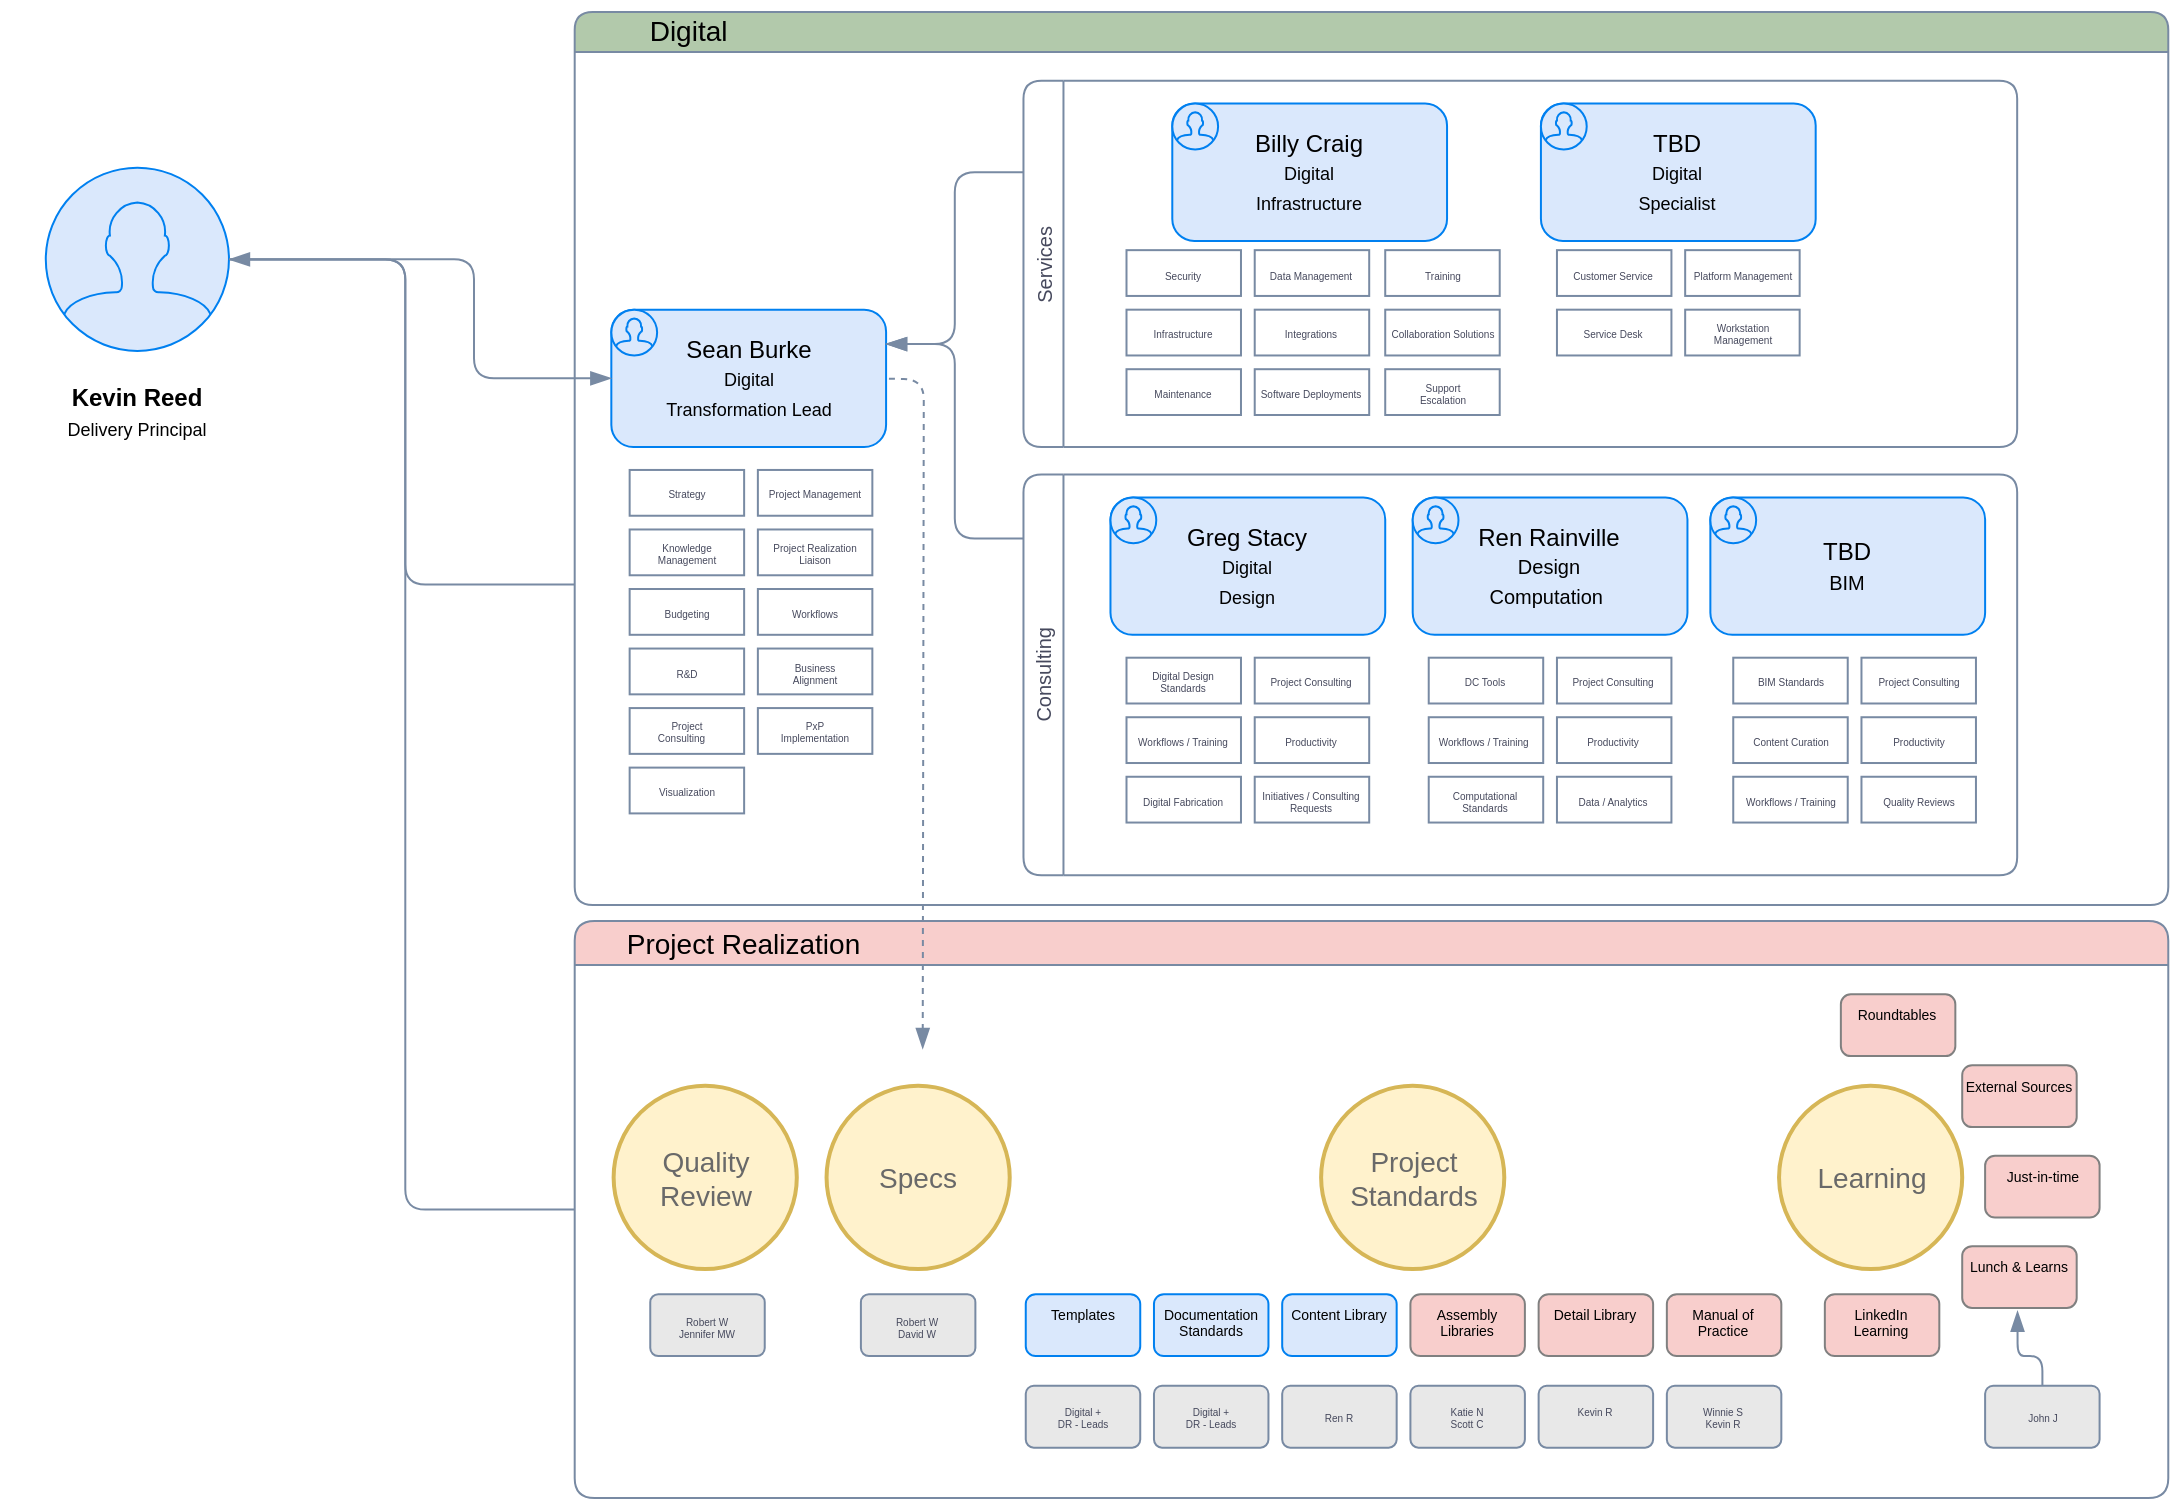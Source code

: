 <mxfile version="26.0.4">
  <diagram id="prtHgNgQTEPvFCAcTncT" name="Page-1">
    <mxGraphModel dx="1425" dy="788" grid="1" gridSize="10" guides="1" tooltips="1" connect="1" arrows="1" fold="1" page="1" pageScale="1" pageWidth="1100" pageHeight="850" math="0" shadow="0">
      <root>
        <mxCell id="0" />
        <mxCell id="1" parent="0" />
        <mxCell id="-M8wyw6FT1LA_XMjb7wH-134" value="" style="group" parent="1" vertex="1" connectable="0">
          <mxGeometry x="10" y="41.29" width="1084.14" height="748.71" as="geometry" />
        </mxCell>
        <mxCell id="FGJcHL9Y1ml9AOconmwc-69" value="" style="swimlane;whiteSpace=wrap;html=1;align=center;labelBackgroundColor=default;endArrow=none;rounded=1;strokeColor=#788AA3;fontColor=#46495D;endFill=0;startSize=22;endSize=8;fillColor=#F8CECC;" parent="-M8wyw6FT1LA_XMjb7wH-134" vertex="1">
          <mxGeometry x="287.349" y="460.216" width="796.791" height="288.494" as="geometry" />
        </mxCell>
        <mxCell id="FGJcHL9Y1ml9AOconmwc-98" value="Project Realization" style="text;align=left;labelBackgroundColor=none;fontSize=14;" parent="FGJcHL9Y1ml9AOconmwc-69" vertex="1">
          <mxGeometry x="24.041" y="-3.434" width="125.93" height="22.896" as="geometry" />
        </mxCell>
        <mxCell id="FGJcHL9Y1ml9AOconmwc-101" value="Quality Review" style="ellipse;whiteSpace=wrap;html=1;aspect=fixed;fontSize=14;fillColor=#fff2cc;strokeColor=#d6b656;strokeWidth=2;rounded=1;arcSize=12;fontColor=#696969;" parent="FGJcHL9Y1ml9AOconmwc-69" vertex="1">
          <mxGeometry x="19.462" y="82.427" width="91.585" height="91.585" as="geometry" />
        </mxCell>
        <mxCell id="-M8wyw6FT1LA_XMjb7wH-20" value="Specs" style="ellipse;whiteSpace=wrap;html=1;aspect=fixed;fontSize=14;fillColor=#fff2cc;strokeColor=#d6b656;strokeWidth=2;rounded=1;arcSize=12;fontColor=#696969;" parent="FGJcHL9Y1ml9AOconmwc-69" vertex="1">
          <mxGeometry x="125.93" y="82.427" width="91.585" height="91.585" as="geometry" />
        </mxCell>
        <mxCell id="-M8wyw6FT1LA_XMjb7wH-21" value="Project Standards" style="ellipse;whiteSpace=wrap;html=1;aspect=fixed;fontSize=14;fillColor=#fff2cc;strokeColor=#d6b656;strokeWidth=2;rounded=1;arcSize=12;fontColor=#696969;" parent="FGJcHL9Y1ml9AOconmwc-69" vertex="1">
          <mxGeometry x="373.21" y="82.427" width="91.585" height="91.585" as="geometry" />
        </mxCell>
        <mxCell id="-M8wyw6FT1LA_XMjb7wH-22" value="Learning" style="ellipse;whiteSpace=wrap;html=1;aspect=fixed;fontSize=14;fillColor=#fff2cc;strokeColor=#d6b656;strokeWidth=2;rounded=1;arcSize=12;fontColor=#696969;" parent="FGJcHL9Y1ml9AOconmwc-69" vertex="1">
          <mxGeometry x="602.173" y="82.427" width="91.585" height="91.585" as="geometry" />
        </mxCell>
        <mxCell id="-M8wyw6FT1LA_XMjb7wH-113" value="Robert W&#xa;Jennifer MW" style="rounded=1;align=center;arcSize=13;fillColor=#E8E8E8;strokeColor=#788AA3;fontColor=#46495D;fontStyle=0;startSize=20;labelBackgroundColor=none;endArrow=none;startArrow=classic;startFill=1;endFill=0;endSize=8;verticalAlign=middle;whiteSpace=wrap;fontSize=5;glass=0;" parent="FGJcHL9Y1ml9AOconmwc-69" vertex="1">
          <mxGeometry x="37.779" y="186.605" width="57.241" height="30.91" as="geometry" />
        </mxCell>
        <mxCell id="-M8wyw6FT1LA_XMjb7wH-114" value="Digital + &#xa;DR - Leads" style="rounded=1;align=center;arcSize=13;fillColor=#E8E8E8;strokeColor=#788AA3;fontColor=#46495D;fontStyle=0;startSize=20;labelBackgroundColor=none;endArrow=none;startArrow=classic;startFill=1;endFill=0;endSize=8;verticalAlign=middle;whiteSpace=wrap;fontSize=5;glass=0;" parent="FGJcHL9Y1ml9AOconmwc-69" vertex="1">
          <mxGeometry x="225.529" y="232.398" width="57.241" height="30.91" as="geometry" />
        </mxCell>
        <mxCell id="-M8wyw6FT1LA_XMjb7wH-115" value="Robert W&#xa;David W" style="rounded=1;align=center;arcSize=13;fillColor=#E8E8E8;strokeColor=#788AA3;fontColor=#46495D;fontStyle=0;startSize=20;labelBackgroundColor=none;endArrow=none;startArrow=classic;startFill=1;endFill=0;endSize=8;verticalAlign=middle;whiteSpace=wrap;fontSize=5;glass=0;" parent="FGJcHL9Y1ml9AOconmwc-69" vertex="1">
          <mxGeometry x="143.102" y="186.605" width="57.241" height="30.91" as="geometry" />
        </mxCell>
        <mxCell id="-M8wyw6FT1LA_XMjb7wH-116" value="Templates" style="rounded=1;align=center;arcSize=16;fillColor=#dae8fc;strokeColor=#0080F0;fontColor=default;fontStyle=0;startSize=20;labelBackgroundColor=none;endArrow=none;startArrow=classic;startFill=1;endFill=0;endSize=8;verticalAlign=top;whiteSpace=wrap;fontSize=7;glass=0;strokeWidth=1;shadow=0;dashed=0;" parent="FGJcHL9Y1ml9AOconmwc-69" vertex="1">
          <mxGeometry x="225.529" y="186.605" width="57.241" height="30.91" as="geometry" />
        </mxCell>
        <mxCell id="-M8wyw6FT1LA_XMjb7wH-117" value="Digital +&#xa;DR - Leads" style="rounded=1;align=center;arcSize=13;fillColor=#E8E8E8;strokeColor=#788AA3;fontColor=#46495D;fontStyle=0;startSize=20;labelBackgroundColor=none;endArrow=none;startArrow=classic;startFill=1;endFill=0;endSize=8;verticalAlign=middle;whiteSpace=wrap;fontSize=5;glass=0;" parent="FGJcHL9Y1ml9AOconmwc-69" vertex="1">
          <mxGeometry x="289.638" y="232.398" width="57.241" height="30.91" as="geometry" />
        </mxCell>
        <mxCell id="-M8wyw6FT1LA_XMjb7wH-118" value="Documentation Standards" style="rounded=1;align=center;arcSize=16;fillColor=#dae8fc;strokeColor=#0080F0;fontColor=default;fontStyle=0;startSize=20;labelBackgroundColor=none;endArrow=none;startArrow=classic;startFill=1;endFill=0;endSize=8;verticalAlign=top;whiteSpace=wrap;fontSize=7;glass=0;strokeWidth=1;shadow=0;dashed=0;" parent="FGJcHL9Y1ml9AOconmwc-69" vertex="1">
          <mxGeometry x="289.638" y="186.605" width="57.241" height="30.91" as="geometry" />
        </mxCell>
        <mxCell id="-M8wyw6FT1LA_XMjb7wH-119" value="Ren R" style="rounded=1;align=center;arcSize=13;fillColor=#E8E8E8;strokeColor=#788AA3;fontColor=#46495D;fontStyle=0;startSize=20;labelBackgroundColor=none;endArrow=none;startArrow=classic;startFill=1;endFill=0;endSize=8;verticalAlign=middle;whiteSpace=wrap;fontSize=5;glass=0;" parent="FGJcHL9Y1ml9AOconmwc-69" vertex="1">
          <mxGeometry x="353.748" y="232.398" width="57.241" height="30.91" as="geometry" />
        </mxCell>
        <mxCell id="-M8wyw6FT1LA_XMjb7wH-120" value="Content Library" style="rounded=1;align=center;arcSize=16;fillColor=#dae8fc;strokeColor=#0080F0;fontColor=default;fontStyle=0;startSize=20;labelBackgroundColor=none;endArrow=none;startArrow=classic;startFill=1;endFill=0;endSize=8;verticalAlign=top;whiteSpace=wrap;fontSize=7;glass=0;strokeWidth=1;shadow=0;dashed=0;" parent="FGJcHL9Y1ml9AOconmwc-69" vertex="1">
          <mxGeometry x="353.748" y="186.605" width="57.241" height="30.91" as="geometry" />
        </mxCell>
        <mxCell id="-M8wyw6FT1LA_XMjb7wH-121" value="Katie N&#xa;Scott C" style="rounded=1;align=center;arcSize=13;fillColor=#E8E8E8;strokeColor=#788AA3;fontColor=#46495D;fontStyle=0;startSize=20;labelBackgroundColor=none;endArrow=none;startArrow=classic;startFill=1;endFill=0;endSize=8;verticalAlign=middle;whiteSpace=wrap;fontSize=5;glass=0;" parent="FGJcHL9Y1ml9AOconmwc-69" vertex="1">
          <mxGeometry x="417.858" y="232.398" width="57.241" height="30.91" as="geometry" />
        </mxCell>
        <mxCell id="-M8wyw6FT1LA_XMjb7wH-122" value="Assembly Libraries" style="rounded=1;align=center;arcSize=16;fillColor=#F8CECC;strokeColor=#808080;fontColor=default;fontStyle=0;startSize=20;labelBackgroundColor=none;endArrow=none;startArrow=classic;startFill=1;endFill=0;endSize=8;verticalAlign=top;whiteSpace=wrap;fontSize=7;glass=0;strokeWidth=1;shadow=0;dashed=0;" parent="FGJcHL9Y1ml9AOconmwc-69" vertex="1">
          <mxGeometry x="417.858" y="186.605" width="57.241" height="30.91" as="geometry" />
        </mxCell>
        <mxCell id="-M8wyw6FT1LA_XMjb7wH-123" value="Kevin R&#xa;" style="rounded=1;align=center;arcSize=13;fillColor=#E8E8E8;strokeColor=#788AA3;fontColor=#46495D;fontStyle=0;startSize=20;labelBackgroundColor=none;endArrow=none;startArrow=classic;startFill=1;endFill=0;endSize=8;verticalAlign=middle;whiteSpace=wrap;fontSize=5;glass=0;" parent="FGJcHL9Y1ml9AOconmwc-69" vertex="1">
          <mxGeometry x="481.967" y="232.398" width="57.241" height="30.91" as="geometry" />
        </mxCell>
        <mxCell id="-M8wyw6FT1LA_XMjb7wH-124" value="Detail Library" style="rounded=1;align=center;arcSize=16;fillColor=#F8CECC;strokeColor=#808080;fontColor=default;fontStyle=0;startSize=20;labelBackgroundColor=none;endArrow=none;startArrow=classic;startFill=1;endFill=0;endSize=8;verticalAlign=top;whiteSpace=wrap;fontSize=7;glass=0;strokeWidth=1;shadow=0;dashed=0;" parent="FGJcHL9Y1ml9AOconmwc-69" vertex="1">
          <mxGeometry x="481.967" y="186.605" width="57.241" height="30.91" as="geometry" />
        </mxCell>
        <mxCell id="-M8wyw6FT1LA_XMjb7wH-125" value="Winnie S&#xa;Kevin R" style="rounded=1;align=center;arcSize=13;fillColor=#E8E8E8;strokeColor=#788AA3;fontColor=#46495D;fontStyle=0;startSize=20;labelBackgroundColor=none;endArrow=none;startArrow=classic;startFill=1;endFill=0;endSize=8;verticalAlign=middle;whiteSpace=wrap;fontSize=5;glass=0;" parent="FGJcHL9Y1ml9AOconmwc-69" vertex="1">
          <mxGeometry x="546.077" y="232.398" width="57.241" height="30.91" as="geometry" />
        </mxCell>
        <mxCell id="-M8wyw6FT1LA_XMjb7wH-126" value="Manual of Practice" style="rounded=1;align=center;arcSize=16;fillColor=#F8CECC;strokeColor=#808080;fontColor=default;fontStyle=0;startSize=20;labelBackgroundColor=none;endArrow=none;startArrow=classic;startFill=1;endFill=0;endSize=8;verticalAlign=top;whiteSpace=wrap;fontSize=7;glass=0;strokeWidth=1;shadow=0;dashed=0;" parent="FGJcHL9Y1ml9AOconmwc-69" vertex="1">
          <mxGeometry x="546.077" y="186.605" width="57.241" height="30.91" as="geometry" />
        </mxCell>
        <mxCell id="-M8wyw6FT1LA_XMjb7wH-127" value="LinkedIn Learning" style="rounded=1;align=center;arcSize=16;fillColor=#F8CECC;strokeColor=#808080;fontColor=default;fontStyle=0;startSize=20;labelBackgroundColor=none;endArrow=none;startArrow=classic;startFill=1;endFill=0;endSize=8;verticalAlign=top;whiteSpace=wrap;fontSize=7;glass=0;strokeWidth=1;shadow=0;dashed=0;" parent="FGJcHL9Y1ml9AOconmwc-69" vertex="1">
          <mxGeometry x="625.069" y="186.605" width="57.241" height="30.91" as="geometry" />
        </mxCell>
        <mxCell id="-M8wyw6FT1LA_XMjb7wH-128" value="Lunch &amp; Learns" style="rounded=1;align=center;arcSize=16;fillColor=#F8CECC;strokeColor=#808080;fontColor=default;fontStyle=0;startSize=20;labelBackgroundColor=none;endArrow=none;startArrow=classic;startFill=1;endFill=0;endSize=8;verticalAlign=top;whiteSpace=wrap;fontSize=7;glass=0;strokeWidth=1;shadow=0;dashed=0;" parent="FGJcHL9Y1ml9AOconmwc-69" vertex="1">
          <mxGeometry x="693.758" y="162.564" width="57.241" height="30.91" as="geometry" />
        </mxCell>
        <mxCell id="-M8wyw6FT1LA_XMjb7wH-129" value="Just-in-time" style="rounded=1;align=center;arcSize=16;fillColor=#F8CECC;strokeColor=#808080;fontColor=default;fontStyle=0;startSize=20;labelBackgroundColor=none;endArrow=none;startArrow=classic;startFill=1;endFill=0;endSize=8;verticalAlign=top;whiteSpace=wrap;fontSize=7;glass=0;strokeWidth=1;shadow=0;dashed=0;" parent="FGJcHL9Y1ml9AOconmwc-69" vertex="1">
          <mxGeometry x="705.206" y="117.344" width="57.241" height="30.91" as="geometry" />
        </mxCell>
        <mxCell id="-M8wyw6FT1LA_XMjb7wH-130" value="External Sources" style="rounded=1;align=center;arcSize=16;fillColor=#F8CECC;strokeColor=#808080;fontColor=default;fontStyle=0;startSize=20;labelBackgroundColor=none;endArrow=none;startArrow=classic;startFill=1;endFill=0;endSize=8;verticalAlign=top;whiteSpace=wrap;fontSize=7;glass=0;strokeWidth=1;shadow=0;dashed=0;" parent="FGJcHL9Y1ml9AOconmwc-69" vertex="1">
          <mxGeometry x="693.758" y="72.123" width="57.241" height="30.91" as="geometry" />
        </mxCell>
        <mxCell id="-M8wyw6FT1LA_XMjb7wH-132" style="edgeStyle=orthogonalEdgeStyle;rounded=1;orthogonalLoop=1;jettySize=auto;html=1;entryX=0.483;entryY=1.046;entryDx=0;entryDy=0;entryPerimeter=0;endArrow=blockThin;fontSize=12;strokeColor=#788AA3;fontColor=#46495D;endFill=1;startSize=8;endSize=8;fillColor=#B2C9AB;" parent="FGJcHL9Y1ml9AOconmwc-69" source="-M8wyw6FT1LA_XMjb7wH-131" target="-M8wyw6FT1LA_XMjb7wH-128" edge="1">
          <mxGeometry relative="1" as="geometry">
            <Array as="points">
              <mxPoint x="733.827" y="217.515" />
              <mxPoint x="721.234" y="217.515" />
            </Array>
          </mxGeometry>
        </mxCell>
        <mxCell id="-M8wyw6FT1LA_XMjb7wH-131" value="John J" style="rounded=1;align=center;arcSize=13;fillColor=#E8E8E8;strokeColor=#788AA3;fontColor=#46495D;fontStyle=0;startSize=20;labelBackgroundColor=none;endArrow=none;startArrow=classic;startFill=1;endFill=0;endSize=8;verticalAlign=middle;whiteSpace=wrap;fontSize=5;glass=0;" parent="FGJcHL9Y1ml9AOconmwc-69" vertex="1">
          <mxGeometry x="705.206" y="232.398" width="57.241" height="30.91" as="geometry" />
        </mxCell>
        <mxCell id="-M8wyw6FT1LA_XMjb7wH-133" value="Roundtables" style="rounded=1;align=center;arcSize=16;fillColor=#F8CECC;strokeColor=#808080;fontColor=default;fontStyle=0;startSize=20;labelBackgroundColor=none;endArrow=none;startArrow=classic;startFill=1;endFill=0;endSize=8;verticalAlign=top;whiteSpace=wrap;fontSize=7;glass=0;strokeWidth=1;shadow=0;dashed=0;" parent="FGJcHL9Y1ml9AOconmwc-69" vertex="1">
          <mxGeometry x="633.083" y="36.634" width="57.241" height="30.91" as="geometry" />
        </mxCell>
        <mxCell id="FGJcHL9Y1ml9AOconmwc-68" value="" style="swimlane;whiteSpace=wrap;html=1;align=center;labelBackgroundColor=default;endArrow=none;rounded=1;strokeColor=#788AA3;fontColor=#46495D;startArrow=classic;startFill=1;endFill=0;startSize=20;endSize=8;fillColor=#B2C9AB;" parent="-M8wyw6FT1LA_XMjb7wH-134" vertex="1">
          <mxGeometry x="287.349" y="5.724" width="796.791" height="446.478" as="geometry" />
        </mxCell>
        <mxCell id="FGJcHL9Y1ml9AOconmwc-78" value="" style="group" parent="FGJcHL9Y1ml9AOconmwc-68" vertex="1" connectable="0">
          <mxGeometry x="18.317" y="148.826" width="137.378" height="68.689" as="geometry" />
        </mxCell>
        <mxCell id="-M8wyw6FT1LA_XMjb7wH-53" style="edgeStyle=orthogonalEdgeStyle;rounded=1;orthogonalLoop=1;jettySize=auto;html=1;endArrow=blockThin;fontSize=12;strokeColor=#788AA3;startSize=8;endSize=8;fillColor=#B2C9AB;dashed=1;endFill=1;" parent="FGJcHL9Y1ml9AOconmwc-78" edge="1">
          <mxGeometry relative="1" as="geometry">
            <mxPoint x="155.695" y="369.612" as="targetPoint" />
            <mxPoint x="132.799" y="34.387" as="sourcePoint" />
          </mxGeometry>
        </mxCell>
        <mxCell id="FGJcHL9Y1ml9AOconmwc-74" value="Sean Burke&lt;br&gt;&lt;font style=&quot;font-size: 9px;&quot;&gt;Digital &lt;br&gt;Transformation Lead&lt;/font&gt;" style="whiteSpace=wrap;html=1;fontSize=12;fillColor=#dae8fc;strokeColor=#0080F0;strokeWidth=1;rounded=1;arcSize=16;glass=0;shadow=0;labelBackgroundColor=none;dashed=0;" parent="FGJcHL9Y1ml9AOconmwc-78" vertex="1">
          <mxGeometry width="137.378" height="68.689" as="geometry" />
        </mxCell>
        <mxCell id="FGJcHL9Y1ml9AOconmwc-75" value="" style="html=1;verticalLabelPosition=bottom;align=center;labelBackgroundColor=#ffffff;verticalAlign=top;strokeWidth=1;strokeColor=#0080F0;shadow=0;dashed=0;shape=mxgraph.ios7.icons.user;rounded=1;glass=0;fontFamily=Helvetica;fontSize=12;fontColor=default;fillColor=#dae8fc;" parent="FGJcHL9Y1ml9AOconmwc-78" vertex="1">
          <mxGeometry width="22.896" height="22.896" as="geometry" />
        </mxCell>
        <mxCell id="-M8wyw6FT1LA_XMjb7wH-44" style="edgeStyle=orthogonalEdgeStyle;rounded=1;orthogonalLoop=1;jettySize=auto;html=1;endArrow=blockThin;fontSize=12;strokeColor=#788AA3;fontColor=#46495D;startSize=8;endSize=8;fillColor=#B2C9AB;endFill=1;startArrow=none;startFill=0;entryX=1;entryY=0.25;entryDx=0;entryDy=0;" parent="FGJcHL9Y1ml9AOconmwc-68" source="-M8wyw6FT1LA_XMjb7wH-42" target="FGJcHL9Y1ml9AOconmwc-74" edge="1">
          <mxGeometry relative="1" as="geometry">
            <mxPoint x="201.487" y="137.378" as="targetPoint" />
            <Array as="points">
              <mxPoint x="190.039" y="80.137" />
              <mxPoint x="190.039" y="165.998" />
            </Array>
          </mxGeometry>
        </mxCell>
        <mxCell id="-M8wyw6FT1LA_XMjb7wH-42" value="&lt;span style=&quot;font-weight: normal;&quot;&gt;&lt;font style=&quot;font-size: 10px;&quot;&gt;Services&lt;/font&gt;&lt;/span&gt;" style="swimlane;horizontal=0;whiteSpace=wrap;html=1;labelBackgroundColor=default;endArrow=blockThin;rounded=1;strokeColor=#788AA3;fontColor=#46495D;startSize=20;endSize=8;fillColor=none;endFill=1;startArrow=classic;startFill=1;" parent="FGJcHL9Y1ml9AOconmwc-68" vertex="1">
          <mxGeometry x="224.384" y="34.344" width="496.85" height="183.171" as="geometry">
            <mxRectangle x="196" y="30" width="40" height="70" as="alternateBounds" />
          </mxGeometry>
        </mxCell>
        <mxCell id="FGJcHL9Y1ml9AOconmwc-85" value="" style="group" parent="-M8wyw6FT1LA_XMjb7wH-42" vertex="1" connectable="0">
          <mxGeometry x="74.413" y="11.448" width="137.378" height="68.689" as="geometry" />
        </mxCell>
        <mxCell id="FGJcHL9Y1ml9AOconmwc-86" value="Billy Craig&lt;br&gt;&lt;font style=&quot;font-size: 9px;&quot;&gt;Digital &lt;br&gt;Infrastructure&lt;/font&gt;" style="whiteSpace=wrap;html=1;fontSize=12;fillColor=#dae8fc;strokeColor=#0080F0;strokeWidth=1;rounded=1;arcSize=16;glass=0;shadow=0;labelBackgroundColor=none;dashed=0;" parent="FGJcHL9Y1ml9AOconmwc-85" vertex="1">
          <mxGeometry width="137.378" height="68.689" as="geometry" />
        </mxCell>
        <mxCell id="FGJcHL9Y1ml9AOconmwc-87" value="" style="html=1;verticalLabelPosition=bottom;align=center;labelBackgroundColor=#ffffff;verticalAlign=top;strokeWidth=1;strokeColor=#0080F0;shadow=0;dashed=0;shape=mxgraph.ios7.icons.user;rounded=1;glass=0;fontFamily=Helvetica;fontSize=12;fontColor=default;fillColor=#dae8fc;" parent="FGJcHL9Y1ml9AOconmwc-85" vertex="1">
          <mxGeometry width="22.896" height="22.896" as="geometry" />
        </mxCell>
        <mxCell id="FGJcHL9Y1ml9AOconmwc-82" value="" style="group" parent="-M8wyw6FT1LA_XMjb7wH-42" vertex="1" connectable="0">
          <mxGeometry x="258.728" y="11.448" width="137.378" height="68.689" as="geometry" />
        </mxCell>
        <mxCell id="FGJcHL9Y1ml9AOconmwc-83" value="TBD&lt;br&gt;&lt;font style=&quot;font-size: 9px;&quot;&gt;Digital &lt;br&gt;Specialist&lt;/font&gt;" style="whiteSpace=wrap;html=1;fontSize=12;fillColor=#dae8fc;strokeColor=#0080F0;strokeWidth=1;rounded=1;arcSize=16;glass=0;shadow=0;labelBackgroundColor=none;dashed=0;" parent="FGJcHL9Y1ml9AOconmwc-82" vertex="1">
          <mxGeometry width="137.378" height="68.689" as="geometry" />
        </mxCell>
        <mxCell id="FGJcHL9Y1ml9AOconmwc-84" value="" style="html=1;verticalLabelPosition=bottom;align=center;labelBackgroundColor=#ffffff;verticalAlign=top;strokeWidth=1;strokeColor=#0080F0;shadow=0;dashed=0;shape=mxgraph.ios7.icons.user;rounded=1;glass=0;fontFamily=Helvetica;fontSize=12;fontColor=default;fillColor=#dae8fc;" parent="FGJcHL9Y1ml9AOconmwc-82" vertex="1">
          <mxGeometry width="22.896" height="22.896" as="geometry" />
        </mxCell>
        <mxCell id="-M8wyw6FT1LA_XMjb7wH-96" value="" style="group" parent="-M8wyw6FT1LA_XMjb7wH-42" vertex="1" connectable="0">
          <mxGeometry x="266.742" y="84.716" width="121.35" height="82.427" as="geometry" />
        </mxCell>
        <mxCell id="-M8wyw6FT1LA_XMjb7wH-97" value="Customer Service" style="rounded=1;align=center;arcSize=0;fillColor=none;strokeColor=#788AA3;fontColor=#46495D;fontStyle=0;startSize=20;labelBackgroundColor=none;endArrow=none;startArrow=classic;startFill=1;endFill=0;endSize=8;verticalAlign=middle;whiteSpace=wrap;fontSize=5;glass=0;" parent="-M8wyw6FT1LA_XMjb7wH-96" vertex="1">
          <mxGeometry width="57.241" height="22.896" as="geometry" />
        </mxCell>
        <mxCell id="-M8wyw6FT1LA_XMjb7wH-98" value="Platform Management" style="rounded=1;align=center;arcSize=0;fillColor=none;strokeColor=#788AA3;fontColor=#46495D;fontStyle=0;startSize=20;labelBackgroundColor=none;endArrow=none;startArrow=classic;startFill=1;endFill=0;endSize=8;verticalAlign=middle;whiteSpace=wrap;fontSize=5;" parent="-M8wyw6FT1LA_XMjb7wH-96" vertex="1">
          <mxGeometry x="64.11" width="57.241" height="22.896" as="geometry" />
        </mxCell>
        <mxCell id="-M8wyw6FT1LA_XMjb7wH-99" value="Service Desk" style="rounded=1;align=center;arcSize=0;fillColor=none;strokeColor=#788AA3;fontColor=#46495D;fontStyle=0;startSize=20;labelBackgroundColor=none;endArrow=none;startArrow=classic;startFill=1;endFill=0;endSize=8;verticalAlign=middle;whiteSpace=wrap;fontSize=5;" parent="-M8wyw6FT1LA_XMjb7wH-96" vertex="1">
          <mxGeometry y="29.765" width="57.241" height="22.896" as="geometry" />
        </mxCell>
        <mxCell id="-M8wyw6FT1LA_XMjb7wH-100" value="Workstation Management" style="rounded=1;align=center;arcSize=0;fillColor=none;strokeColor=#788AA3;fontColor=#46495D;fontStyle=0;startSize=20;labelBackgroundColor=none;endArrow=none;startArrow=classic;startFill=1;endFill=0;endSize=8;verticalAlign=middle;whiteSpace=wrap;fontSize=5;" parent="-M8wyw6FT1LA_XMjb7wH-96" vertex="1">
          <mxGeometry x="64.11" y="29.765" width="57.241" height="22.896" as="geometry" />
        </mxCell>
        <mxCell id="-M8wyw6FT1LA_XMjb7wH-103" value="" style="group" parent="-M8wyw6FT1LA_XMjb7wH-42" vertex="1" connectable="0">
          <mxGeometry x="51.517" y="84.716" width="121.35" height="82.427" as="geometry" />
        </mxCell>
        <mxCell id="-M8wyw6FT1LA_XMjb7wH-104" value="Security" style="rounded=1;align=center;arcSize=0;fillColor=none;strokeColor=#788AA3;fontColor=#46495D;fontStyle=0;startSize=20;labelBackgroundColor=none;endArrow=none;startArrow=classic;startFill=1;endFill=0;endSize=8;verticalAlign=middle;whiteSpace=wrap;fontSize=5;glass=0;" parent="-M8wyw6FT1LA_XMjb7wH-103" vertex="1">
          <mxGeometry width="57.241" height="22.896" as="geometry" />
        </mxCell>
        <mxCell id="-M8wyw6FT1LA_XMjb7wH-105" value="Data Management" style="rounded=1;align=center;arcSize=0;fillColor=none;strokeColor=#788AA3;fontColor=#46495D;fontStyle=0;startSize=20;labelBackgroundColor=none;endArrow=none;startArrow=classic;startFill=1;endFill=0;endSize=8;verticalAlign=middle;whiteSpace=wrap;fontSize=5;" parent="-M8wyw6FT1LA_XMjb7wH-103" vertex="1">
          <mxGeometry x="64.11" width="57.241" height="22.896" as="geometry" />
        </mxCell>
        <mxCell id="-M8wyw6FT1LA_XMjb7wH-106" value="Infrastructure" style="rounded=1;align=center;arcSize=0;fillColor=none;strokeColor=#788AA3;fontColor=#46495D;fontStyle=0;startSize=20;labelBackgroundColor=none;endArrow=none;startArrow=classic;startFill=1;endFill=0;endSize=8;verticalAlign=middle;whiteSpace=wrap;fontSize=5;" parent="-M8wyw6FT1LA_XMjb7wH-103" vertex="1">
          <mxGeometry y="29.765" width="57.241" height="22.896" as="geometry" />
        </mxCell>
        <mxCell id="-M8wyw6FT1LA_XMjb7wH-107" value="Integrations" style="rounded=1;align=center;arcSize=0;fillColor=none;strokeColor=#788AA3;fontColor=#46495D;fontStyle=0;startSize=20;labelBackgroundColor=none;endArrow=none;startArrow=classic;startFill=1;endFill=0;endSize=8;verticalAlign=middle;whiteSpace=wrap;fontSize=5;" parent="-M8wyw6FT1LA_XMjb7wH-103" vertex="1">
          <mxGeometry x="64.11" y="29.765" width="57.241" height="22.896" as="geometry" />
        </mxCell>
        <mxCell id="-M8wyw6FT1LA_XMjb7wH-108" value="Maintenance" style="rounded=1;align=center;arcSize=0;fillColor=none;strokeColor=#788AA3;fontColor=#46495D;fontStyle=0;startSize=20;labelBackgroundColor=none;endArrow=none;startArrow=classic;startFill=1;endFill=0;endSize=8;verticalAlign=middle;whiteSpace=wrap;fontSize=5;perimeterSpacing=0;" parent="-M8wyw6FT1LA_XMjb7wH-103" vertex="1">
          <mxGeometry y="59.53" width="57.241" height="22.896" as="geometry" />
        </mxCell>
        <mxCell id="-M8wyw6FT1LA_XMjb7wH-109" value="Software Deployments" style="rounded=1;align=center;arcSize=0;fillColor=none;strokeColor=#788AA3;fontColor=#46495D;fontStyle=0;startSize=20;labelBackgroundColor=none;endArrow=none;startArrow=classic;startFill=1;endFill=0;endSize=8;verticalAlign=middle;whiteSpace=wrap;fontSize=5;" parent="-M8wyw6FT1LA_XMjb7wH-103" vertex="1">
          <mxGeometry x="64.11" y="59.53" width="57.241" height="22.896" as="geometry" />
        </mxCell>
        <mxCell id="-M8wyw6FT1LA_XMjb7wH-110" value="Training" style="rounded=1;align=center;arcSize=0;fillColor=none;strokeColor=#788AA3;fontColor=#46495D;fontStyle=0;startSize=20;labelBackgroundColor=none;endArrow=none;startArrow=classic;startFill=1;endFill=0;endSize=8;verticalAlign=middle;whiteSpace=wrap;fontSize=5;" parent="-M8wyw6FT1LA_XMjb7wH-42" vertex="1">
          <mxGeometry x="180.881" y="84.716" width="57.241" height="22.896" as="geometry" />
        </mxCell>
        <mxCell id="-M8wyw6FT1LA_XMjb7wH-111" value="Collaboration Solutions" style="rounded=1;align=center;arcSize=0;fillColor=none;strokeColor=#788AA3;fontColor=#46495D;fontStyle=0;startSize=20;labelBackgroundColor=none;endArrow=none;startArrow=classic;startFill=1;endFill=0;endSize=8;verticalAlign=middle;whiteSpace=wrap;fontSize=5;" parent="-M8wyw6FT1LA_XMjb7wH-42" vertex="1">
          <mxGeometry x="180.881" y="114.482" width="57.241" height="22.896" as="geometry" />
        </mxCell>
        <mxCell id="-M8wyw6FT1LA_XMjb7wH-112" value="Support&#xa;Escalation" style="rounded=1;align=center;arcSize=0;fillColor=none;strokeColor=#788AA3;fontColor=#46495D;fontStyle=0;startSize=20;labelBackgroundColor=none;endArrow=none;startArrow=classic;startFill=1;endFill=0;endSize=8;verticalAlign=middle;whiteSpace=wrap;fontSize=5;" parent="-M8wyw6FT1LA_XMjb7wH-42" vertex="1">
          <mxGeometry x="180.881" y="144.247" width="57.241" height="22.896" as="geometry" />
        </mxCell>
        <mxCell id="-M8wyw6FT1LA_XMjb7wH-52" style="edgeStyle=orthogonalEdgeStyle;rounded=1;orthogonalLoop=1;jettySize=auto;html=1;entryX=1;entryY=0.25;entryDx=0;entryDy=0;endArrow=blockThin;fontSize=12;strokeColor=#788AA3;fontColor=#46495D;startSize=8;endSize=8;fillColor=#B2C9AB;endFill=1;startArrow=none;startFill=0;" parent="FGJcHL9Y1ml9AOconmwc-68" source="-M8wyw6FT1LA_XMjb7wH-45" target="FGJcHL9Y1ml9AOconmwc-74" edge="1">
          <mxGeometry relative="1" as="geometry">
            <Array as="points">
              <mxPoint x="190.039" y="263.308" />
              <mxPoint x="190.039" y="165.998" />
            </Array>
          </mxGeometry>
        </mxCell>
        <mxCell id="-M8wyw6FT1LA_XMjb7wH-45" value="&lt;span style=&quot;font-weight: normal;&quot;&gt;&lt;font style=&quot;font-size: 10px;&quot;&gt;Consulting&lt;/font&gt;&lt;/span&gt;" style="swimlane;horizontal=0;whiteSpace=wrap;html=1;labelBackgroundColor=default;endArrow=blockThin;rounded=1;strokeColor=#788AA3;fontColor=#46495D;startSize=20;endSize=8;fillColor=none;endFill=1;startArrow=classic;startFill=1;" parent="FGJcHL9Y1ml9AOconmwc-68" vertex="1">
          <mxGeometry x="224.384" y="231.253" width="496.85" height="200.343" as="geometry">
            <mxRectangle x="196" y="190" width="40" height="70" as="alternateBounds" />
          </mxGeometry>
        </mxCell>
        <mxCell id="FGJcHL9Y1ml9AOconmwc-79" value="" style="group" parent="-M8wyw6FT1LA_XMjb7wH-45" vertex="1" connectable="0">
          <mxGeometry x="43.503" y="11.448" width="137.378" height="68.689" as="geometry" />
        </mxCell>
        <mxCell id="FGJcHL9Y1ml9AOconmwc-80" value="Greg Stacy&lt;br&gt;&lt;font style=&quot;font-size: 9px;&quot;&gt;Digital &lt;br&gt;Design&lt;/font&gt;" style="whiteSpace=wrap;html=1;fontSize=12;fillColor=#dae8fc;strokeColor=#0080F0;strokeWidth=1;rounded=1;arcSize=16;glass=0;shadow=0;labelBackgroundColor=none;dashed=0;" parent="FGJcHL9Y1ml9AOconmwc-79" vertex="1">
          <mxGeometry width="137.378" height="68.689" as="geometry" />
        </mxCell>
        <mxCell id="FGJcHL9Y1ml9AOconmwc-81" value="" style="html=1;verticalLabelPosition=bottom;align=center;labelBackgroundColor=#ffffff;verticalAlign=top;strokeWidth=1;strokeColor=#0080F0;shadow=0;dashed=0;shape=mxgraph.ios7.icons.user;rounded=1;glass=0;fontFamily=Helvetica;fontSize=12;fontColor=default;fillColor=#dae8fc;" parent="FGJcHL9Y1ml9AOconmwc-79" vertex="1">
          <mxGeometry width="22.896" height="22.896" as="geometry" />
        </mxCell>
        <mxCell id="FGJcHL9Y1ml9AOconmwc-88" value="" style="group" parent="-M8wyw6FT1LA_XMjb7wH-45" vertex="1" connectable="0">
          <mxGeometry x="194.619" y="11.448" width="137.378" height="68.689" as="geometry" />
        </mxCell>
        <mxCell id="FGJcHL9Y1ml9AOconmwc-89" value="Ren Rainville&lt;br&gt;&lt;font size=&quot;1&quot;&gt;Design&lt;br&gt;Computation&amp;nbsp;&lt;/font&gt;" style="whiteSpace=wrap;html=1;fontSize=12;fillColor=#dae8fc;strokeColor=#0080F0;strokeWidth=1;rounded=1;arcSize=16;glass=0;shadow=0;labelBackgroundColor=none;dashed=0;" parent="FGJcHL9Y1ml9AOconmwc-88" vertex="1">
          <mxGeometry width="137.378" height="68.689" as="geometry" />
        </mxCell>
        <mxCell id="FGJcHL9Y1ml9AOconmwc-90" value="" style="html=1;verticalLabelPosition=bottom;align=center;labelBackgroundColor=#ffffff;verticalAlign=top;strokeWidth=1;strokeColor=#0080F0;shadow=0;dashed=0;shape=mxgraph.ios7.icons.user;rounded=1;glass=0;fontFamily=Helvetica;fontSize=12;fontColor=default;fillColor=#dae8fc;" parent="FGJcHL9Y1ml9AOconmwc-88" vertex="1">
          <mxGeometry width="22.896" height="22.896" as="geometry" />
        </mxCell>
        <mxCell id="FGJcHL9Y1ml9AOconmwc-91" value="" style="group" parent="-M8wyw6FT1LA_XMjb7wH-45" vertex="1" connectable="0">
          <mxGeometry x="343.445" y="11.448" width="137.378" height="68.689" as="geometry" />
        </mxCell>
        <mxCell id="FGJcHL9Y1ml9AOconmwc-92" value="TBD&lt;br&gt;&lt;font size=&quot;1&quot;&gt;BIM&lt;/font&gt;" style="whiteSpace=wrap;html=1;fontSize=12;fillColor=#dae8fc;strokeColor=#0080F0;strokeWidth=1;rounded=1;arcSize=16;glass=0;shadow=0;labelBackgroundColor=none;dashed=0;" parent="FGJcHL9Y1ml9AOconmwc-91" vertex="1">
          <mxGeometry width="137.378" height="68.689" as="geometry" />
        </mxCell>
        <mxCell id="FGJcHL9Y1ml9AOconmwc-93" value="" style="html=1;verticalLabelPosition=bottom;align=center;labelBackgroundColor=#ffffff;verticalAlign=top;strokeWidth=1;strokeColor=#0080F0;shadow=0;dashed=0;shape=mxgraph.ios7.icons.user;rounded=1;glass=0;fontFamily=Helvetica;fontSize=12;fontColor=default;fillColor=#dae8fc;" parent="FGJcHL9Y1ml9AOconmwc-91" vertex="1">
          <mxGeometry width="22.896" height="22.896" as="geometry" />
        </mxCell>
        <mxCell id="-M8wyw6FT1LA_XMjb7wH-80" value="" style="group" parent="-M8wyw6FT1LA_XMjb7wH-45" vertex="1" connectable="0">
          <mxGeometry x="51.517" y="91.585" width="121.35" height="82.427" as="geometry" />
        </mxCell>
        <mxCell id="-M8wyw6FT1LA_XMjb7wH-69" value="Digital Design Standards" style="rounded=1;align=center;arcSize=0;fillColor=none;strokeColor=#788AA3;fontColor=#46495D;fontStyle=0;startSize=20;labelBackgroundColor=none;endArrow=none;startArrow=classic;startFill=1;endFill=0;endSize=8;verticalAlign=middle;whiteSpace=wrap;fontSize=5;glass=0;" parent="-M8wyw6FT1LA_XMjb7wH-80" vertex="1">
          <mxGeometry width="57.241" height="22.896" as="geometry" />
        </mxCell>
        <mxCell id="-M8wyw6FT1LA_XMjb7wH-70" value="Project Consulting" style="rounded=1;align=center;arcSize=0;fillColor=none;strokeColor=#788AA3;fontColor=#46495D;fontStyle=0;startSize=20;labelBackgroundColor=none;endArrow=none;startArrow=classic;startFill=1;endFill=0;endSize=8;verticalAlign=middle;whiteSpace=wrap;fontSize=5;" parent="-M8wyw6FT1LA_XMjb7wH-80" vertex="1">
          <mxGeometry x="64.11" width="57.241" height="22.896" as="geometry" />
        </mxCell>
        <mxCell id="-M8wyw6FT1LA_XMjb7wH-71" value="Workflows / Training" style="rounded=1;align=center;arcSize=0;fillColor=none;strokeColor=#788AA3;fontColor=#46495D;fontStyle=0;startSize=20;labelBackgroundColor=none;endArrow=none;startArrow=classic;startFill=1;endFill=0;endSize=8;verticalAlign=middle;whiteSpace=wrap;fontSize=5;" parent="-M8wyw6FT1LA_XMjb7wH-80" vertex="1">
          <mxGeometry y="29.765" width="57.241" height="22.896" as="geometry" />
        </mxCell>
        <mxCell id="-M8wyw6FT1LA_XMjb7wH-72" value="Productivity" style="rounded=1;align=center;arcSize=0;fillColor=none;strokeColor=#788AA3;fontColor=#46495D;fontStyle=0;startSize=20;labelBackgroundColor=none;endArrow=none;startArrow=classic;startFill=1;endFill=0;endSize=8;verticalAlign=middle;whiteSpace=wrap;fontSize=5;" parent="-M8wyw6FT1LA_XMjb7wH-80" vertex="1">
          <mxGeometry x="64.11" y="29.765" width="57.241" height="22.896" as="geometry" />
        </mxCell>
        <mxCell id="-M8wyw6FT1LA_XMjb7wH-73" value="Digital Fabrication" style="rounded=1;align=center;arcSize=0;fillColor=none;strokeColor=#788AA3;fontColor=#46495D;fontStyle=0;startSize=20;labelBackgroundColor=none;endArrow=none;startArrow=classic;startFill=1;endFill=0;endSize=8;verticalAlign=middle;whiteSpace=wrap;fontSize=5;perimeterSpacing=0;" parent="-M8wyw6FT1LA_XMjb7wH-80" vertex="1">
          <mxGeometry y="59.53" width="57.241" height="22.896" as="geometry" />
        </mxCell>
        <mxCell id="-M8wyw6FT1LA_XMjb7wH-74" value="Initiatives / Consulting Requests" style="rounded=1;align=center;arcSize=0;fillColor=none;strokeColor=#788AA3;fontColor=#46495D;fontStyle=0;startSize=20;labelBackgroundColor=none;endArrow=none;startArrow=classic;startFill=1;endFill=0;endSize=8;verticalAlign=middle;whiteSpace=wrap;fontSize=5;" parent="-M8wyw6FT1LA_XMjb7wH-80" vertex="1">
          <mxGeometry x="64.11" y="59.53" width="57.241" height="22.896" as="geometry" />
        </mxCell>
        <mxCell id="-M8wyw6FT1LA_XMjb7wH-81" value="" style="group" parent="-M8wyw6FT1LA_XMjb7wH-45" vertex="1" connectable="0">
          <mxGeometry x="202.632" y="91.585" width="121.35" height="82.427" as="geometry" />
        </mxCell>
        <mxCell id="-M8wyw6FT1LA_XMjb7wH-82" value="DC Tools" style="rounded=1;align=center;arcSize=0;fillColor=none;strokeColor=#788AA3;fontColor=#46495D;fontStyle=0;startSize=20;labelBackgroundColor=none;endArrow=none;startArrow=classic;startFill=1;endFill=0;endSize=8;verticalAlign=middle;whiteSpace=wrap;fontSize=5;glass=0;" parent="-M8wyw6FT1LA_XMjb7wH-81" vertex="1">
          <mxGeometry width="57.241" height="22.896" as="geometry" />
        </mxCell>
        <mxCell id="-M8wyw6FT1LA_XMjb7wH-83" value="Project Consulting" style="rounded=1;align=center;arcSize=0;fillColor=none;strokeColor=#788AA3;fontColor=#46495D;fontStyle=0;startSize=20;labelBackgroundColor=none;endArrow=none;startArrow=classic;startFill=1;endFill=0;endSize=8;verticalAlign=middle;whiteSpace=wrap;fontSize=5;" parent="-M8wyw6FT1LA_XMjb7wH-81" vertex="1">
          <mxGeometry x="64.11" width="57.241" height="22.896" as="geometry" />
        </mxCell>
        <mxCell id="-M8wyw6FT1LA_XMjb7wH-84" value="Workflows / Training " style="rounded=1;align=center;arcSize=0;fillColor=none;strokeColor=#788AA3;fontColor=#46495D;fontStyle=0;startSize=20;labelBackgroundColor=none;endArrow=none;startArrow=classic;startFill=1;endFill=0;endSize=8;verticalAlign=middle;whiteSpace=wrap;fontSize=5;" parent="-M8wyw6FT1LA_XMjb7wH-81" vertex="1">
          <mxGeometry y="29.765" width="57.241" height="22.896" as="geometry" />
        </mxCell>
        <mxCell id="-M8wyw6FT1LA_XMjb7wH-85" value="Productivity" style="rounded=1;align=center;arcSize=0;fillColor=none;strokeColor=#788AA3;fontColor=#46495D;fontStyle=0;startSize=20;labelBackgroundColor=none;endArrow=none;startArrow=classic;startFill=1;endFill=0;endSize=8;verticalAlign=middle;whiteSpace=wrap;fontSize=5;" parent="-M8wyw6FT1LA_XMjb7wH-81" vertex="1">
          <mxGeometry x="64.11" y="29.765" width="57.241" height="22.896" as="geometry" />
        </mxCell>
        <mxCell id="-M8wyw6FT1LA_XMjb7wH-86" value="Computational Standards" style="rounded=1;align=center;arcSize=0;fillColor=none;strokeColor=#788AA3;fontColor=#46495D;fontStyle=0;startSize=20;labelBackgroundColor=none;endArrow=none;startArrow=classic;startFill=1;endFill=0;endSize=8;verticalAlign=middle;whiteSpace=wrap;fontSize=5;perimeterSpacing=0;" parent="-M8wyw6FT1LA_XMjb7wH-81" vertex="1">
          <mxGeometry y="59.53" width="57.241" height="22.896" as="geometry" />
        </mxCell>
        <mxCell id="-M8wyw6FT1LA_XMjb7wH-87" value="Data / Analytics" style="rounded=1;align=center;arcSize=0;fillColor=none;strokeColor=#788AA3;fontColor=#46495D;fontStyle=0;startSize=20;labelBackgroundColor=none;endArrow=none;startArrow=classic;startFill=1;endFill=0;endSize=8;verticalAlign=middle;whiteSpace=wrap;fontSize=5;" parent="-M8wyw6FT1LA_XMjb7wH-81" vertex="1">
          <mxGeometry x="64.11" y="59.53" width="57.241" height="22.896" as="geometry" />
        </mxCell>
        <mxCell id="-M8wyw6FT1LA_XMjb7wH-89" value="" style="group" parent="-M8wyw6FT1LA_XMjb7wH-45" vertex="1" connectable="0">
          <mxGeometry x="354.893" y="91.585" width="121.35" height="82.427" as="geometry" />
        </mxCell>
        <mxCell id="-M8wyw6FT1LA_XMjb7wH-90" value="BIM Standards" style="rounded=1;align=center;arcSize=0;fillColor=none;strokeColor=#788AA3;fontColor=#46495D;fontStyle=0;startSize=20;labelBackgroundColor=none;endArrow=none;startArrow=classic;startFill=1;endFill=0;endSize=8;verticalAlign=middle;whiteSpace=wrap;fontSize=5;glass=0;" parent="-M8wyw6FT1LA_XMjb7wH-89" vertex="1">
          <mxGeometry width="57.241" height="22.896" as="geometry" />
        </mxCell>
        <mxCell id="-M8wyw6FT1LA_XMjb7wH-91" value="Project Consulting" style="rounded=1;align=center;arcSize=0;fillColor=none;strokeColor=#788AA3;fontColor=#46495D;fontStyle=0;startSize=20;labelBackgroundColor=none;endArrow=none;startArrow=classic;startFill=1;endFill=0;endSize=8;verticalAlign=middle;whiteSpace=wrap;fontSize=5;" parent="-M8wyw6FT1LA_XMjb7wH-89" vertex="1">
          <mxGeometry x="64.11" width="57.241" height="22.896" as="geometry" />
        </mxCell>
        <mxCell id="-M8wyw6FT1LA_XMjb7wH-92" value="Content Curation" style="rounded=1;align=center;arcSize=0;fillColor=none;strokeColor=#788AA3;fontColor=#46495D;fontStyle=0;startSize=20;labelBackgroundColor=none;endArrow=none;startArrow=classic;startFill=1;endFill=0;endSize=8;verticalAlign=middle;whiteSpace=wrap;fontSize=5;" parent="-M8wyw6FT1LA_XMjb7wH-89" vertex="1">
          <mxGeometry y="29.765" width="57.241" height="22.896" as="geometry" />
        </mxCell>
        <mxCell id="-M8wyw6FT1LA_XMjb7wH-93" value="Productivity" style="rounded=1;align=center;arcSize=0;fillColor=none;strokeColor=#788AA3;fontColor=#46495D;fontStyle=0;startSize=20;labelBackgroundColor=none;endArrow=none;startArrow=classic;startFill=1;endFill=0;endSize=8;verticalAlign=middle;whiteSpace=wrap;fontSize=5;" parent="-M8wyw6FT1LA_XMjb7wH-89" vertex="1">
          <mxGeometry x="64.11" y="29.765" width="57.241" height="22.896" as="geometry" />
        </mxCell>
        <mxCell id="-M8wyw6FT1LA_XMjb7wH-94" value="Workflows / Training" style="rounded=1;align=center;arcSize=0;fillColor=none;strokeColor=#788AA3;fontColor=#46495D;fontStyle=0;startSize=20;labelBackgroundColor=none;endArrow=none;startArrow=classic;startFill=1;endFill=0;endSize=8;verticalAlign=middle;whiteSpace=wrap;fontSize=5;perimeterSpacing=0;" parent="-M8wyw6FT1LA_XMjb7wH-89" vertex="1">
          <mxGeometry y="59.53" width="57.241" height="22.896" as="geometry" />
        </mxCell>
        <mxCell id="-M8wyw6FT1LA_XMjb7wH-95" value="Quality Reviews" style="rounded=1;align=center;arcSize=0;fillColor=none;strokeColor=#788AA3;fontColor=#46495D;fontStyle=0;startSize=20;labelBackgroundColor=none;endArrow=none;startArrow=classic;startFill=1;endFill=0;endSize=8;verticalAlign=middle;whiteSpace=wrap;fontSize=5;" parent="-M8wyw6FT1LA_XMjb7wH-89" vertex="1">
          <mxGeometry x="64.11" y="59.53" width="57.241" height="22.896" as="geometry" />
        </mxCell>
        <mxCell id="-M8wyw6FT1LA_XMjb7wH-66" value="" style="group;fontSize=10;rounded=0;" parent="FGJcHL9Y1ml9AOconmwc-68" vertex="1" connectable="0">
          <mxGeometry x="27.476" y="228.963" width="121.35" height="171.722" as="geometry" />
        </mxCell>
        <mxCell id="-M8wyw6FT1LA_XMjb7wH-18" value="Strategy" style="rounded=1;align=center;arcSize=0;fillColor=none;strokeColor=#788AA3;fontColor=#46495D;fontStyle=0;startSize=20;labelBackgroundColor=none;endArrow=none;startArrow=classic;startFill=1;endFill=0;endSize=8;verticalAlign=middle;whiteSpace=wrap;fontSize=5;glass=0;" parent="-M8wyw6FT1LA_XMjb7wH-66" vertex="1">
          <mxGeometry width="57.241" height="22.896" as="geometry" />
        </mxCell>
        <mxCell id="-M8wyw6FT1LA_XMjb7wH-55" value="Project Management" style="rounded=1;align=center;arcSize=0;fillColor=none;strokeColor=#788AA3;fontColor=#46495D;fontStyle=0;startSize=20;labelBackgroundColor=none;endArrow=none;startArrow=classic;startFill=1;endFill=0;endSize=8;verticalAlign=middle;whiteSpace=wrap;fontSize=5;" parent="-M8wyw6FT1LA_XMjb7wH-66" vertex="1">
          <mxGeometry x="64.11" width="57.241" height="22.896" as="geometry" />
        </mxCell>
        <mxCell id="-M8wyw6FT1LA_XMjb7wH-56" value="Knowledge Management" style="rounded=1;align=center;arcSize=0;fillColor=none;strokeColor=#788AA3;fontColor=#46495D;fontStyle=0;startSize=20;labelBackgroundColor=none;endArrow=none;startArrow=classic;startFill=1;endFill=0;endSize=8;verticalAlign=middle;whiteSpace=wrap;fontSize=5;" parent="-M8wyw6FT1LA_XMjb7wH-66" vertex="1">
          <mxGeometry y="29.765" width="57.241" height="22.896" as="geometry" />
        </mxCell>
        <mxCell id="-M8wyw6FT1LA_XMjb7wH-57" value="Project Realization Liaison" style="rounded=1;align=center;arcSize=0;fillColor=none;strokeColor=#788AA3;fontColor=#46495D;fontStyle=0;startSize=20;labelBackgroundColor=none;endArrow=none;startArrow=classic;startFill=1;endFill=0;endSize=8;verticalAlign=middle;whiteSpace=wrap;fontSize=5;" parent="-M8wyw6FT1LA_XMjb7wH-66" vertex="1">
          <mxGeometry x="64.11" y="29.765" width="57.241" height="22.896" as="geometry" />
        </mxCell>
        <mxCell id="-M8wyw6FT1LA_XMjb7wH-58" value="Budgeting" style="rounded=1;align=center;arcSize=0;fillColor=none;strokeColor=#788AA3;fontColor=#46495D;fontStyle=0;startSize=20;labelBackgroundColor=none;endArrow=none;startArrow=classic;startFill=1;endFill=0;endSize=8;verticalAlign=middle;whiteSpace=wrap;fontSize=5;perimeterSpacing=0;" parent="-M8wyw6FT1LA_XMjb7wH-66" vertex="1">
          <mxGeometry y="59.53" width="57.241" height="22.896" as="geometry" />
        </mxCell>
        <mxCell id="-M8wyw6FT1LA_XMjb7wH-59" value="Workflows" style="rounded=1;align=center;arcSize=0;fillColor=none;strokeColor=#788AA3;fontColor=#46495D;fontStyle=0;startSize=20;labelBackgroundColor=none;endArrow=none;startArrow=classic;startFill=1;endFill=0;endSize=8;verticalAlign=middle;whiteSpace=wrap;fontSize=5;" parent="-M8wyw6FT1LA_XMjb7wH-66" vertex="1">
          <mxGeometry x="64.11" y="59.53" width="57.241" height="22.896" as="geometry" />
        </mxCell>
        <mxCell id="-M8wyw6FT1LA_XMjb7wH-60" value="R&amp;D" style="rounded=1;align=center;arcSize=0;fillColor=none;strokeColor=#788AA3;fontColor=#46495D;fontStyle=0;startSize=20;labelBackgroundColor=none;endArrow=none;startArrow=classic;startFill=1;endFill=0;endSize=8;verticalAlign=middle;whiteSpace=wrap;fontSize=5;" parent="-M8wyw6FT1LA_XMjb7wH-66" vertex="1">
          <mxGeometry y="89.296" width="57.241" height="22.896" as="geometry" />
        </mxCell>
        <mxCell id="-M8wyw6FT1LA_XMjb7wH-61" value="Business&#xa;Alignment" style="rounded=1;align=center;arcSize=0;fillColor=none;strokeColor=#788AA3;fontColor=#46495D;fontStyle=0;startSize=20;labelBackgroundColor=none;endArrow=none;startArrow=classic;startFill=1;endFill=0;endSize=8;verticalAlign=middle;whiteSpace=wrap;fontSize=5;" parent="-M8wyw6FT1LA_XMjb7wH-66" vertex="1">
          <mxGeometry x="64.11" y="89.296" width="57.241" height="22.896" as="geometry" />
        </mxCell>
        <mxCell id="-M8wyw6FT1LA_XMjb7wH-62" value="Project&#xa;Consulting    " style="rounded=1;align=center;arcSize=0;fillColor=none;strokeColor=#788AA3;fontColor=#46495D;fontStyle=0;startSize=20;labelBackgroundColor=none;endArrow=none;startArrow=classic;startFill=1;endFill=0;endSize=8;verticalAlign=middle;whiteSpace=wrap;fontSize=5;" parent="-M8wyw6FT1LA_XMjb7wH-66" vertex="1">
          <mxGeometry y="119.061" width="57.241" height="22.896" as="geometry" />
        </mxCell>
        <mxCell id="-M8wyw6FT1LA_XMjb7wH-64" value="Visualization" style="rounded=1;align=center;arcSize=0;fillColor=none;strokeColor=#788AA3;fontColor=#46495D;fontStyle=0;startSize=20;labelBackgroundColor=none;endArrow=none;startArrow=classic;startFill=1;endFill=0;endSize=8;verticalAlign=middle;whiteSpace=wrap;fontSize=5;" parent="-M8wyw6FT1LA_XMjb7wH-66" vertex="1">
          <mxGeometry y="148.826" width="57.241" height="22.896" as="geometry" />
        </mxCell>
        <mxCell id="-M8wyw6FT1LA_XMjb7wH-67" value="PxP&#xa;Implementation" style="rounded=1;align=center;arcSize=0;fillColor=none;strokeColor=#788AA3;fontColor=#46495D;fontStyle=0;startSize=20;labelBackgroundColor=none;endArrow=none;startArrow=classic;startFill=1;endFill=0;endSize=8;verticalAlign=middle;whiteSpace=wrap;fontSize=5;" parent="-M8wyw6FT1LA_XMjb7wH-66" vertex="1">
          <mxGeometry x="64.11" y="119.061" width="57.241" height="22.896" as="geometry" />
        </mxCell>
        <mxCell id="FGJcHL9Y1ml9AOconmwc-95" style="edgeStyle=orthogonalEdgeStyle;rounded=1;orthogonalLoop=1;jettySize=auto;html=1;endArrow=none;endFill=0;fontSize=12;strokeColor=#788AA3;fontColor=#46495D;startSize=8;endSize=8;fillColor=#B2C9AB;" parent="-M8wyw6FT1LA_XMjb7wH-134" source="FGJcHL9Y1ml9AOconmwc-70" edge="1">
          <mxGeometry relative="1" as="geometry">
            <mxPoint x="287.349" y="291.928" as="targetPoint" />
            <Array as="points">
              <mxPoint x="202.632" y="129.364" />
              <mxPoint x="202.632" y="291.928" />
            </Array>
          </mxGeometry>
        </mxCell>
        <mxCell id="FGJcHL9Y1ml9AOconmwc-96" style="edgeStyle=orthogonalEdgeStyle;rounded=1;orthogonalLoop=1;jettySize=auto;html=1;entryX=0;entryY=0.5;entryDx=0;entryDy=0;startArrow=blockThin;startFill=1;endArrow=none;endFill=0;fontSize=12;strokeColor=#788AA3;fontColor=#46495D;startSize=8;endSize=8;fillColor=#B2C9AB;" parent="-M8wyw6FT1LA_XMjb7wH-134" source="FGJcHL9Y1ml9AOconmwc-70" target="FGJcHL9Y1ml9AOconmwc-69" edge="1">
          <mxGeometry relative="1" as="geometry">
            <Array as="points">
              <mxPoint x="202.632" y="129.364" />
              <mxPoint x="202.632" y="604.463" />
            </Array>
          </mxGeometry>
        </mxCell>
        <mxCell id="FGJcHL9Y1ml9AOconmwc-70" value="" style="html=1;verticalLabelPosition=bottom;align=center;labelBackgroundColor=#ffffff;verticalAlign=top;strokeWidth=1;strokeColor=#0080F0;shadow=0;dashed=0;shape=mxgraph.ios7.icons.user;rounded=1;glass=0;fontFamily=Helvetica;fontSize=12;fontColor=default;fillColor=#dae8fc;" parent="-M8wyw6FT1LA_XMjb7wH-134" vertex="1">
          <mxGeometry x="22.896" y="83.572" width="91.585" height="91.585" as="geometry" />
        </mxCell>
        <mxCell id="FGJcHL9Y1ml9AOconmwc-94" value="&lt;b&gt;Kevin Reed&lt;/b&gt;&lt;br&gt;&lt;font style=&quot;font-size: 9px;&quot;&gt;Delivery Principal&lt;/font&gt;" style="text;html=1;strokeColor=none;fillColor=none;align=center;verticalAlign=middle;whiteSpace=wrap;rounded=0;" parent="-M8wyw6FT1LA_XMjb7wH-134" vertex="1">
          <mxGeometry y="188.895" width="137.378" height="34.344" as="geometry" />
        </mxCell>
        <mxCell id="FGJcHL9Y1ml9AOconmwc-97" style="edgeStyle=orthogonalEdgeStyle;rounded=1;orthogonalLoop=1;jettySize=auto;html=1;endArrow=none;fontSize=12;strokeColor=#788AA3;fontColor=#46495D;startSize=8;endSize=8;fillColor=#B2C9AB;endFill=0;startArrow=blockThin;startFill=1;" parent="-M8wyw6FT1LA_XMjb7wH-134" source="FGJcHL9Y1ml9AOconmwc-74" target="FGJcHL9Y1ml9AOconmwc-70" edge="1">
          <mxGeometry relative="1" as="geometry">
            <Array as="points">
              <mxPoint x="236.977" y="188.895" />
              <mxPoint x="236.977" y="129.364" />
            </Array>
          </mxGeometry>
        </mxCell>
        <mxCell id="-M8wyw6FT1LA_XMjb7wH-23" value="Digital" style="text;align=left;labelBackgroundColor=none;fontSize=14;fontStyle=0" parent="-M8wyw6FT1LA_XMjb7wH-134" vertex="1">
          <mxGeometry x="322.838" width="125.93" height="22.896" as="geometry" />
        </mxCell>
      </root>
    </mxGraphModel>
  </diagram>
</mxfile>
